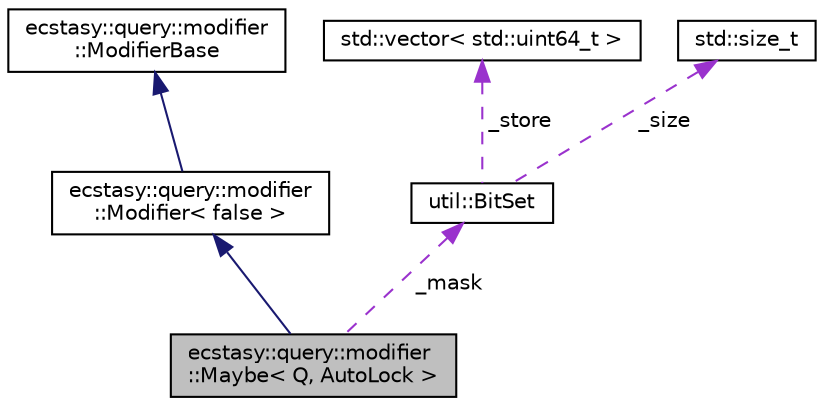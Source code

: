 digraph "ecstasy::query::modifier::Maybe&lt; Q, AutoLock &gt;"
{
 // LATEX_PDF_SIZE
  edge [fontname="Helvetica",fontsize="10",labelfontname="Helvetica",labelfontsize="10"];
  node [fontname="Helvetica",fontsize="10",shape=record];
  Node1 [label="ecstasy::query::modifier\l::Maybe\< Q, AutoLock \>",height=0.2,width=0.4,color="black", fillcolor="grey75", style="filled", fontcolor="black",tooltip="Query modifier which returns a std::optional filled when the data if existing."];
  Node2 -> Node1 [dir="back",color="midnightblue",fontsize="10",style="solid",fontname="Helvetica"];
  Node2 [label="ecstasy::query::modifier\l::Modifier\< false \>",height=0.2,width=0.4,color="black", fillcolor="white", style="filled",URL="$classecstasy_1_1query_1_1modifier_1_1_modifier.html",tooltip=" "];
  Node3 -> Node2 [dir="back",color="midnightblue",fontsize="10",style="solid",fontname="Helvetica"];
  Node3 [label="ecstasy::query::modifier\l::ModifierBase",height=0.2,width=0.4,color="black", fillcolor="white", style="filled",URL="$classecstasy_1_1query_1_1modifier_1_1_modifier_base.html",tooltip="Base class for all query modifiers."];
  Node4 -> Node1 [dir="back",color="darkorchid3",fontsize="10",style="dashed",label=" _mask" ,fontname="Helvetica"];
  Node4 [label="util::BitSet",height=0.2,width=0.4,color="black", fillcolor="white", style="filled",URL="$classutil_1_1_bit_set.html",tooltip="Mimics the API of std::bitset but with the dynamic properties of std::vector<bool>"];
  Node5 -> Node4 [dir="back",color="darkorchid3",fontsize="10",style="dashed",label=" _store" ,fontname="Helvetica"];
  Node5 [label="std::vector\< std::uint64_t \>",height=0.2,width=0.4,color="black", fillcolor="white", style="filled",URL="/home/runner/work/ecstasy/ecstasy/doc/external/cppreference-doxygen-web.tag.xml$cpp/container/vector.html",tooltip=" "];
  Node6 -> Node4 [dir="back",color="darkorchid3",fontsize="10",style="dashed",label=" _size" ,fontname="Helvetica"];
  Node6 [label="std::size_t",height=0.2,width=0.4,color="black", fillcolor="white", style="filled",URL="/home/runner/work/ecstasy/ecstasy/doc/external/cppreference-doxygen-web.tag.xml$cpp/types/size_t.html",tooltip=" "];
}
